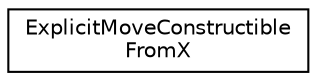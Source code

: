 digraph "Graphical Class Hierarchy"
{
  edge [fontname="Helvetica",fontsize="10",labelfontname="Helvetica",labelfontsize="10"];
  node [fontname="Helvetica",fontsize="10",shape=record];
  rankdir="LR";
  Node0 [label="ExplicitMoveConstructible\lFromX",height=0.2,width=0.4,color="black", fillcolor="white", style="filled",URL="$struct_explicit_move_constructible_from_x.html"];
}
